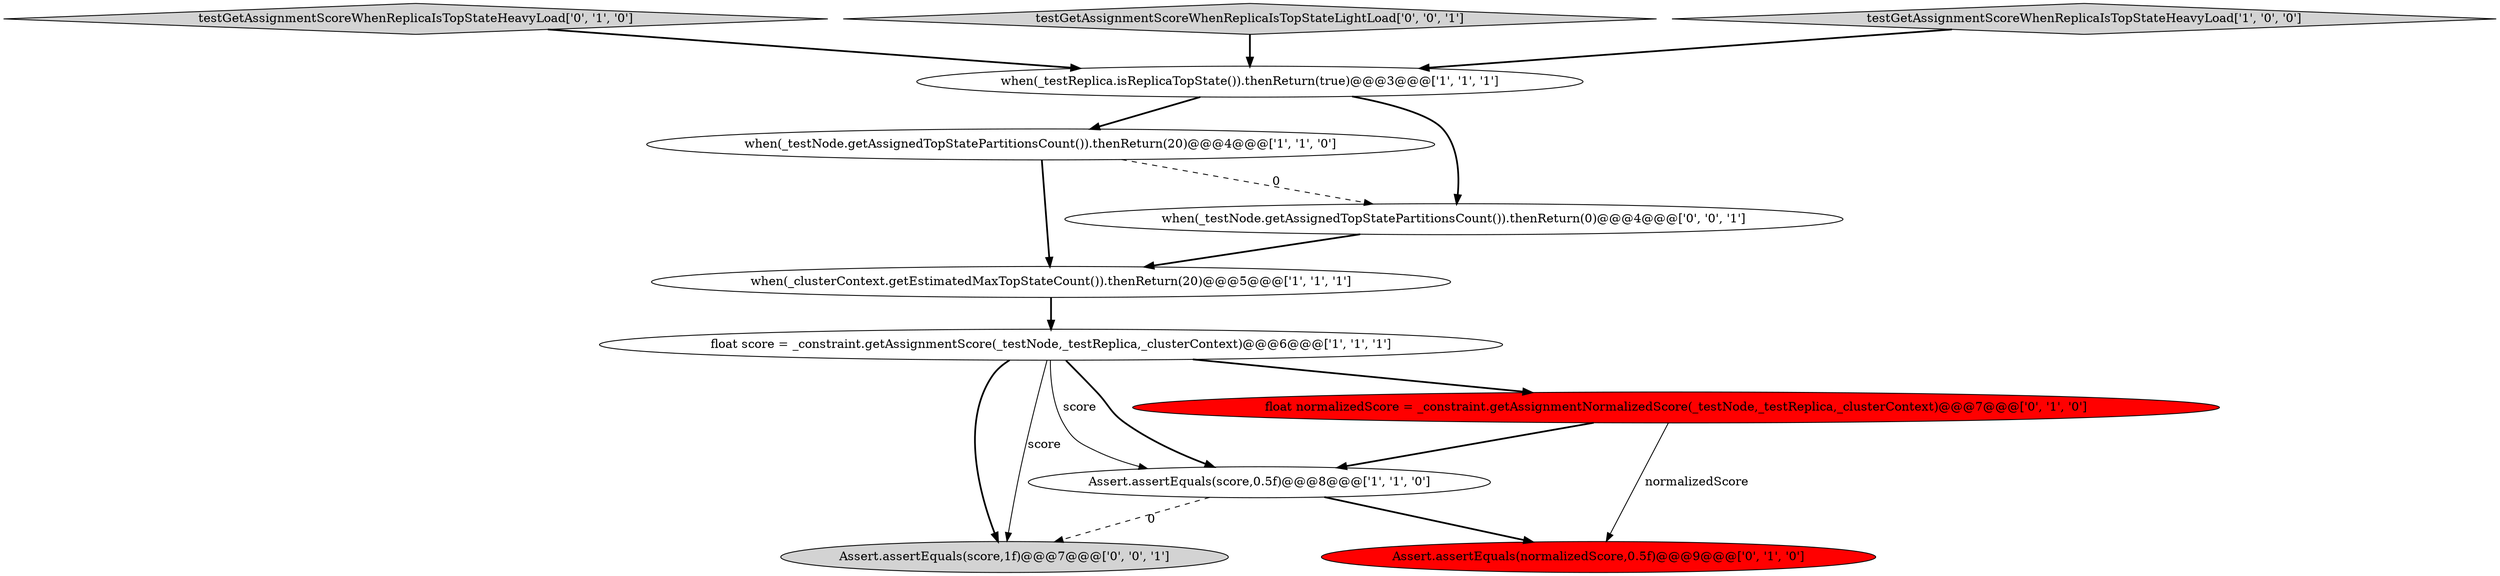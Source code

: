 digraph {
9 [style = filled, label = "Assert.assertEquals(score,1f)@@@7@@@['0', '0', '1']", fillcolor = lightgray, shape = ellipse image = "AAA0AAABBB3BBB"];
6 [style = filled, label = "testGetAssignmentScoreWhenReplicaIsTopStateHeavyLoad['0', '1', '0']", fillcolor = lightgray, shape = diamond image = "AAA0AAABBB2BBB"];
0 [style = filled, label = "when(_testReplica.isReplicaTopState()).thenReturn(true)@@@3@@@['1', '1', '1']", fillcolor = white, shape = ellipse image = "AAA0AAABBB1BBB"];
3 [style = filled, label = "float score = _constraint.getAssignmentScore(_testNode,_testReplica,_clusterContext)@@@6@@@['1', '1', '1']", fillcolor = white, shape = ellipse image = "AAA0AAABBB1BBB"];
1 [style = filled, label = "Assert.assertEquals(score,0.5f)@@@8@@@['1', '1', '0']", fillcolor = white, shape = ellipse image = "AAA0AAABBB1BBB"];
7 [style = filled, label = "Assert.assertEquals(normalizedScore,0.5f)@@@9@@@['0', '1', '0']", fillcolor = red, shape = ellipse image = "AAA1AAABBB2BBB"];
2 [style = filled, label = "when(_testNode.getAssignedTopStatePartitionsCount()).thenReturn(20)@@@4@@@['1', '1', '0']", fillcolor = white, shape = ellipse image = "AAA0AAABBB1BBB"];
5 [style = filled, label = "when(_clusterContext.getEstimatedMaxTopStateCount()).thenReturn(20)@@@5@@@['1', '1', '1']", fillcolor = white, shape = ellipse image = "AAA0AAABBB1BBB"];
10 [style = filled, label = "testGetAssignmentScoreWhenReplicaIsTopStateLightLoad['0', '0', '1']", fillcolor = lightgray, shape = diamond image = "AAA0AAABBB3BBB"];
11 [style = filled, label = "when(_testNode.getAssignedTopStatePartitionsCount()).thenReturn(0)@@@4@@@['0', '0', '1']", fillcolor = white, shape = ellipse image = "AAA0AAABBB3BBB"];
4 [style = filled, label = "testGetAssignmentScoreWhenReplicaIsTopStateHeavyLoad['1', '0', '0']", fillcolor = lightgray, shape = diamond image = "AAA0AAABBB1BBB"];
8 [style = filled, label = "float normalizedScore = _constraint.getAssignmentNormalizedScore(_testNode,_testReplica,_clusterContext)@@@7@@@['0', '1', '0']", fillcolor = red, shape = ellipse image = "AAA1AAABBB2BBB"];
5->3 [style = bold, label=""];
8->1 [style = bold, label=""];
3->9 [style = bold, label=""];
0->11 [style = bold, label=""];
11->5 [style = bold, label=""];
3->9 [style = solid, label="score"];
2->11 [style = dashed, label="0"];
3->1 [style = solid, label="score"];
0->2 [style = bold, label=""];
6->0 [style = bold, label=""];
8->7 [style = solid, label="normalizedScore"];
1->9 [style = dashed, label="0"];
3->1 [style = bold, label=""];
1->7 [style = bold, label=""];
3->8 [style = bold, label=""];
10->0 [style = bold, label=""];
4->0 [style = bold, label=""];
2->5 [style = bold, label=""];
}
